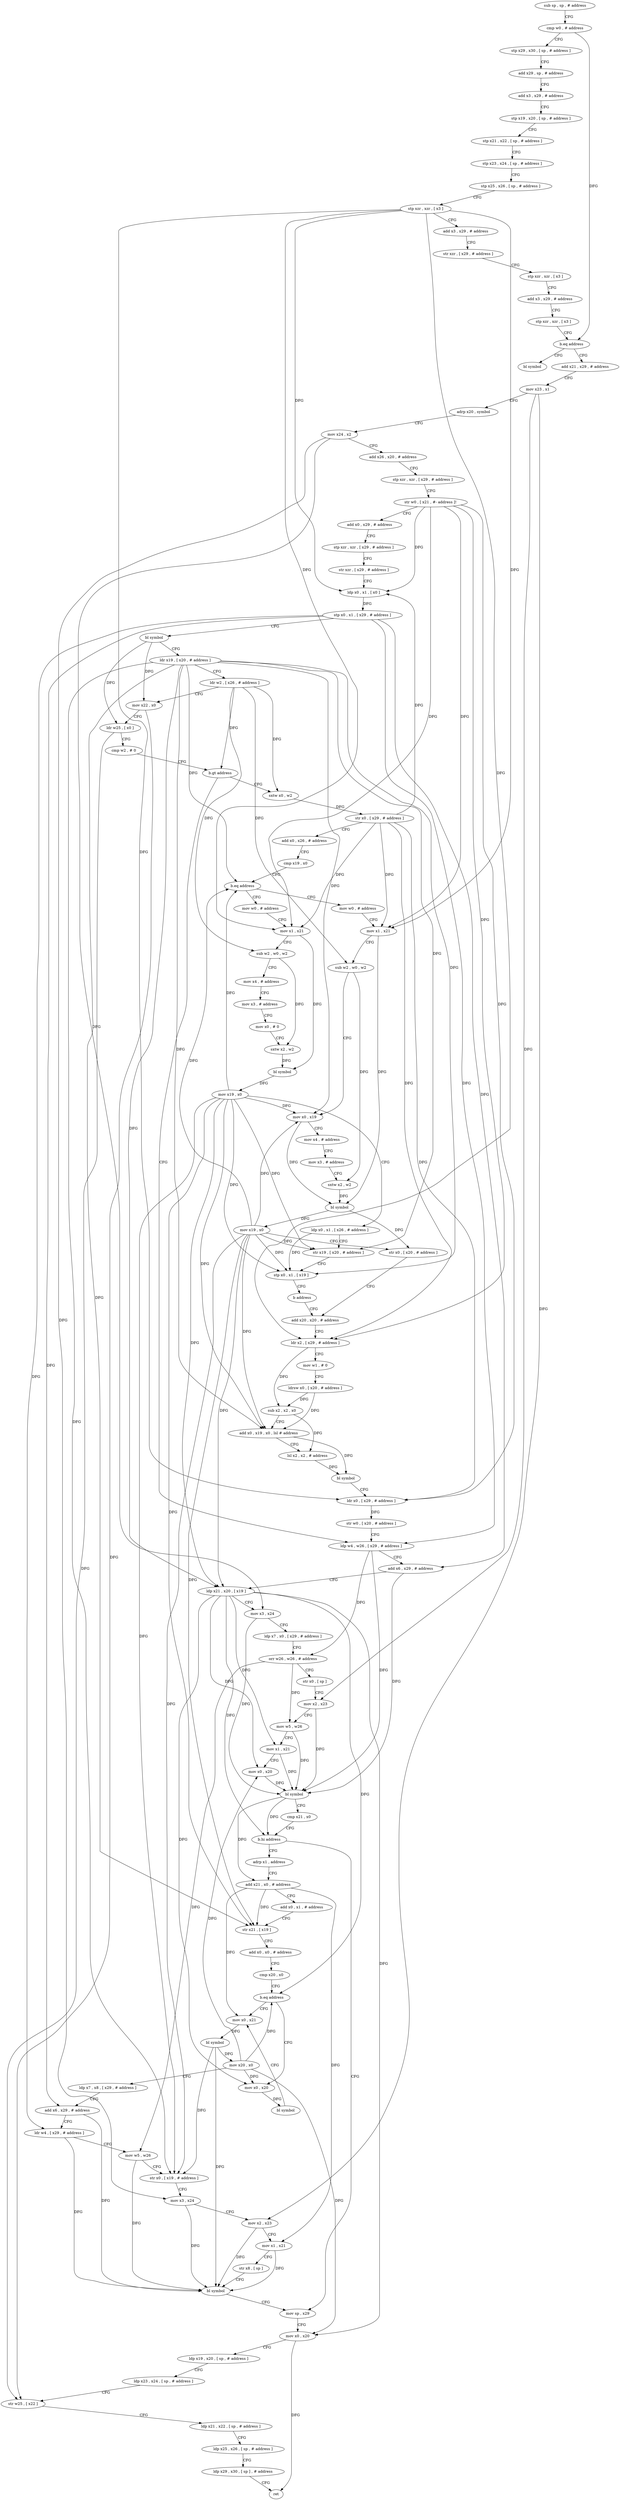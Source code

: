 digraph "func" {
"4350240" [label = "sub sp , sp , # address" ]
"4350244" [label = "cmp w0 , # address" ]
"4350248" [label = "stp x29 , x30 , [ sp , # address ]" ]
"4350252" [label = "add x29 , sp , # address" ]
"4350256" [label = "add x3 , x29 , # address" ]
"4350260" [label = "stp x19 , x20 , [ sp , # address ]" ]
"4350264" [label = "stp x21 , x22 , [ sp , # address ]" ]
"4350268" [label = "stp x23 , x24 , [ sp , # address ]" ]
"4350272" [label = "stp x25 , x26 , [ sp , # address ]" ]
"4350276" [label = "stp xzr , xzr , [ x3 ]" ]
"4350280" [label = "add x3 , x29 , # address" ]
"4350284" [label = "str xzr , [ x29 , # address ]" ]
"4350288" [label = "stp xzr , xzr , [ x3 ]" ]
"4350292" [label = "add x3 , x29 , # address" ]
"4350296" [label = "stp xzr , xzr , [ x3 ]" ]
"4350300" [label = "b.eq address" ]
"4350716" [label = "bl symbol" ]
"4350304" [label = "add x21 , x29 , # address" ]
"4350308" [label = "mov x23 , x1" ]
"4350312" [label = "adrp x20 , symbol" ]
"4350316" [label = "mov x24 , x2" ]
"4350320" [label = "add x26 , x20 , # address" ]
"4350324" [label = "stp xzr , xzr , [ x29 , # address ]" ]
"4350328" [label = "str w0 , [ x21 , #- address ]!" ]
"4350332" [label = "add x0 , x29 , # address" ]
"4350336" [label = "stp xzr , xzr , [ x29 , # address ]" ]
"4350340" [label = "str xzr , [ x29 , # address ]" ]
"4350344" [label = "ldp x0 , x1 , [ x0 ]" ]
"4350348" [label = "stp x0 , x1 , [ x29 , # address ]" ]
"4350352" [label = "bl symbol" ]
"4350356" [label = "ldr x19 , [ x20 , # address ]" ]
"4350360" [label = "ldr w2 , [ x26 , # address ]" ]
"4350364" [label = "mov x22 , x0" ]
"4350368" [label = "ldr w25 , [ x0 ]" ]
"4350372" [label = "cmp w2 , # 0" ]
"4350376" [label = "b.gt address" ]
"4350480" [label = "ldp w4 , w26 , [ x29 , # address ]" ]
"4350380" [label = "sxtw x0 , w2" ]
"4350484" [label = "add x6 , x29 , # address" ]
"4350488" [label = "ldp x21 , x20 , [ x19 ]" ]
"4350492" [label = "mov x3 , x24" ]
"4350496" [label = "ldp x7 , x0 , [ x29 , # address ]" ]
"4350500" [label = "orr w26 , w26 , # address" ]
"4350504" [label = "str x0 , [ sp ]" ]
"4350508" [label = "mov x2 , x23" ]
"4350512" [label = "mov w5 , w26" ]
"4350516" [label = "mov x1 , x21" ]
"4350520" [label = "mov x0 , x20" ]
"4350524" [label = "bl symbol" ]
"4350528" [label = "cmp x21 , x0" ]
"4350532" [label = "b.hi address" ]
"4350624" [label = "mov sp , x29" ]
"4350536" [label = "adrp x1 , address" ]
"4350384" [label = "str x0 , [ x29 , # address ]" ]
"4350388" [label = "add x0 , x26 , # address" ]
"4350392" [label = "cmp x19 , x0" ]
"4350396" [label = "b.eq address" ]
"4350664" [label = "mov w0 , # address" ]
"4350400" [label = "mov w0 , # address" ]
"4350628" [label = "mov x0 , x20" ]
"4350632" [label = "ldp x19 , x20 , [ sp , # address ]" ]
"4350636" [label = "ldp x23 , x24 , [ sp , # address ]" ]
"4350640" [label = "str w25 , [ x22 ]" ]
"4350644" [label = "ldp x21 , x22 , [ sp , # address ]" ]
"4350648" [label = "ldp x25 , x26 , [ sp , # address ]" ]
"4350652" [label = "ldp x29 , x30 , [ sp ] , # address" ]
"4350656" [label = "ret" ]
"4350540" [label = "add x21 , x0 , # address" ]
"4350544" [label = "add x0 , x1 , # address" ]
"4350548" [label = "str x21 , [ x19 ]" ]
"4350552" [label = "add x0 , x0 , # address" ]
"4350556" [label = "cmp x20 , x0" ]
"4350560" [label = "b.eq address" ]
"4350572" [label = "mov x0 , x21" ]
"4350564" [label = "mov x0 , x20" ]
"4350668" [label = "mov x1 , x21" ]
"4350672" [label = "sub w2 , w0 , w2" ]
"4350676" [label = "mov x4 , # address" ]
"4350680" [label = "mov x3 , # address" ]
"4350684" [label = "mov x0 , # 0" ]
"4350688" [label = "sxtw x2 , w2" ]
"4350692" [label = "bl symbol" ]
"4350696" [label = "mov x19 , x0" ]
"4350700" [label = "ldp x0 , x1 , [ x26 , # address ]" ]
"4350704" [label = "str x19 , [ x20 , # address ]" ]
"4350708" [label = "stp x0 , x1 , [ x19 ]" ]
"4350712" [label = "b address" ]
"4350440" [label = "add x20 , x20 , # address" ]
"4350404" [label = "mov x1 , x21" ]
"4350408" [label = "sub w2 , w0 , w2" ]
"4350412" [label = "mov x0 , x19" ]
"4350416" [label = "mov x4 , # address" ]
"4350420" [label = "mov x3 , # address" ]
"4350424" [label = "sxtw x2 , w2" ]
"4350428" [label = "bl symbol" ]
"4350432" [label = "mov x19 , x0" ]
"4350436" [label = "str x0 , [ x20 , # address ]" ]
"4350576" [label = "bl symbol" ]
"4350580" [label = "mov x20 , x0" ]
"4350584" [label = "ldp x7 , x8 , [ x29 , # address ]" ]
"4350588" [label = "add x6 , x29 , # address" ]
"4350592" [label = "ldr w4 , [ x29 , # address ]" ]
"4350596" [label = "mov w5 , w26" ]
"4350600" [label = "str x0 , [ x19 , # address ]" ]
"4350604" [label = "mov x3 , x24" ]
"4350608" [label = "mov x2 , x23" ]
"4350612" [label = "mov x1 , x21" ]
"4350616" [label = "str x8 , [ sp ]" ]
"4350620" [label = "bl symbol" ]
"4350568" [label = "bl symbol" ]
"4350444" [label = "ldr x2 , [ x29 , # address ]" ]
"4350448" [label = "mov w1 , # 0" ]
"4350452" [label = "ldrsw x0 , [ x20 , # address ]" ]
"4350456" [label = "sub x2 , x2 , x0" ]
"4350460" [label = "add x0 , x19 , x0 , lsl # address" ]
"4350464" [label = "lsl x2 , x2 , # address" ]
"4350468" [label = "bl symbol" ]
"4350472" [label = "ldr x0 , [ x29 , # address ]" ]
"4350476" [label = "str w0 , [ x20 , # address ]" ]
"4350240" -> "4350244" [ label = "CFG" ]
"4350244" -> "4350248" [ label = "CFG" ]
"4350244" -> "4350300" [ label = "DFG" ]
"4350248" -> "4350252" [ label = "CFG" ]
"4350252" -> "4350256" [ label = "CFG" ]
"4350256" -> "4350260" [ label = "CFG" ]
"4350260" -> "4350264" [ label = "CFG" ]
"4350264" -> "4350268" [ label = "CFG" ]
"4350268" -> "4350272" [ label = "CFG" ]
"4350272" -> "4350276" [ label = "CFG" ]
"4350276" -> "4350280" [ label = "CFG" ]
"4350276" -> "4350344" [ label = "DFG" ]
"4350276" -> "4350444" [ label = "DFG" ]
"4350276" -> "4350472" [ label = "DFG" ]
"4350276" -> "4350668" [ label = "DFG" ]
"4350276" -> "4350404" [ label = "DFG" ]
"4350280" -> "4350284" [ label = "CFG" ]
"4350284" -> "4350288" [ label = "CFG" ]
"4350288" -> "4350292" [ label = "CFG" ]
"4350292" -> "4350296" [ label = "CFG" ]
"4350296" -> "4350300" [ label = "CFG" ]
"4350300" -> "4350716" [ label = "CFG" ]
"4350300" -> "4350304" [ label = "CFG" ]
"4350304" -> "4350308" [ label = "CFG" ]
"4350308" -> "4350312" [ label = "CFG" ]
"4350308" -> "4350508" [ label = "DFG" ]
"4350308" -> "4350608" [ label = "DFG" ]
"4350312" -> "4350316" [ label = "CFG" ]
"4350316" -> "4350320" [ label = "CFG" ]
"4350316" -> "4350492" [ label = "DFG" ]
"4350316" -> "4350604" [ label = "DFG" ]
"4350320" -> "4350324" [ label = "CFG" ]
"4350324" -> "4350328" [ label = "CFG" ]
"4350328" -> "4350332" [ label = "CFG" ]
"4350328" -> "4350344" [ label = "DFG" ]
"4350328" -> "4350668" [ label = "DFG" ]
"4350328" -> "4350404" [ label = "DFG" ]
"4350328" -> "4350444" [ label = "DFG" ]
"4350328" -> "4350472" [ label = "DFG" ]
"4350332" -> "4350336" [ label = "CFG" ]
"4350336" -> "4350340" [ label = "CFG" ]
"4350340" -> "4350344" [ label = "CFG" ]
"4350344" -> "4350348" [ label = "DFG" ]
"4350348" -> "4350352" [ label = "CFG" ]
"4350348" -> "4350480" [ label = "DFG" ]
"4350348" -> "4350592" [ label = "DFG" ]
"4350348" -> "4350484" [ label = "DFG" ]
"4350348" -> "4350588" [ label = "DFG" ]
"4350352" -> "4350356" [ label = "CFG" ]
"4350352" -> "4350364" [ label = "DFG" ]
"4350352" -> "4350368" [ label = "DFG" ]
"4350356" -> "4350360" [ label = "CFG" ]
"4350356" -> "4350488" [ label = "DFG" ]
"4350356" -> "4350396" [ label = "DFG" ]
"4350356" -> "4350548" [ label = "DFG" ]
"4350356" -> "4350704" [ label = "DFG" ]
"4350356" -> "4350708" [ label = "DFG" ]
"4350356" -> "4350412" [ label = "DFG" ]
"4350356" -> "4350600" [ label = "DFG" ]
"4350356" -> "4350460" [ label = "DFG" ]
"4350360" -> "4350364" [ label = "CFG" ]
"4350360" -> "4350376" [ label = "DFG" ]
"4350360" -> "4350380" [ label = "DFG" ]
"4350360" -> "4350672" [ label = "DFG" ]
"4350360" -> "4350408" [ label = "DFG" ]
"4350364" -> "4350368" [ label = "CFG" ]
"4350364" -> "4350640" [ label = "DFG" ]
"4350368" -> "4350372" [ label = "CFG" ]
"4350368" -> "4350640" [ label = "DFG" ]
"4350372" -> "4350376" [ label = "CFG" ]
"4350376" -> "4350480" [ label = "CFG" ]
"4350376" -> "4350380" [ label = "CFG" ]
"4350480" -> "4350484" [ label = "CFG" ]
"4350480" -> "4350524" [ label = "DFG" ]
"4350480" -> "4350500" [ label = "DFG" ]
"4350380" -> "4350384" [ label = "DFG" ]
"4350484" -> "4350488" [ label = "CFG" ]
"4350484" -> "4350524" [ label = "DFG" ]
"4350488" -> "4350492" [ label = "CFG" ]
"4350488" -> "4350516" [ label = "DFG" ]
"4350488" -> "4350532" [ label = "DFG" ]
"4350488" -> "4350520" [ label = "DFG" ]
"4350488" -> "4350628" [ label = "DFG" ]
"4350488" -> "4350560" [ label = "DFG" ]
"4350488" -> "4350564" [ label = "DFG" ]
"4350492" -> "4350496" [ label = "CFG" ]
"4350492" -> "4350524" [ label = "DFG" ]
"4350496" -> "4350500" [ label = "CFG" ]
"4350500" -> "4350504" [ label = "CFG" ]
"4350500" -> "4350512" [ label = "DFG" ]
"4350500" -> "4350596" [ label = "DFG" ]
"4350504" -> "4350508" [ label = "CFG" ]
"4350508" -> "4350512" [ label = "CFG" ]
"4350508" -> "4350524" [ label = "DFG" ]
"4350512" -> "4350516" [ label = "CFG" ]
"4350512" -> "4350524" [ label = "DFG" ]
"4350516" -> "4350520" [ label = "CFG" ]
"4350516" -> "4350524" [ label = "DFG" ]
"4350520" -> "4350524" [ label = "DFG" ]
"4350524" -> "4350528" [ label = "CFG" ]
"4350524" -> "4350532" [ label = "DFG" ]
"4350524" -> "4350540" [ label = "DFG" ]
"4350528" -> "4350532" [ label = "CFG" ]
"4350532" -> "4350624" [ label = "CFG" ]
"4350532" -> "4350536" [ label = "CFG" ]
"4350624" -> "4350628" [ label = "CFG" ]
"4350536" -> "4350540" [ label = "CFG" ]
"4350384" -> "4350388" [ label = "CFG" ]
"4350384" -> "4350344" [ label = "DFG" ]
"4350384" -> "4350444" [ label = "DFG" ]
"4350384" -> "4350472" [ label = "DFG" ]
"4350384" -> "4350668" [ label = "DFG" ]
"4350384" -> "4350404" [ label = "DFG" ]
"4350388" -> "4350392" [ label = "CFG" ]
"4350392" -> "4350396" [ label = "CFG" ]
"4350396" -> "4350664" [ label = "CFG" ]
"4350396" -> "4350400" [ label = "CFG" ]
"4350664" -> "4350668" [ label = "CFG" ]
"4350400" -> "4350404" [ label = "CFG" ]
"4350628" -> "4350632" [ label = "CFG" ]
"4350628" -> "4350656" [ label = "DFG" ]
"4350632" -> "4350636" [ label = "CFG" ]
"4350636" -> "4350640" [ label = "CFG" ]
"4350640" -> "4350644" [ label = "CFG" ]
"4350644" -> "4350648" [ label = "CFG" ]
"4350648" -> "4350652" [ label = "CFG" ]
"4350652" -> "4350656" [ label = "CFG" ]
"4350540" -> "4350544" [ label = "CFG" ]
"4350540" -> "4350548" [ label = "DFG" ]
"4350540" -> "4350572" [ label = "DFG" ]
"4350540" -> "4350612" [ label = "DFG" ]
"4350544" -> "4350548" [ label = "CFG" ]
"4350548" -> "4350552" [ label = "CFG" ]
"4350552" -> "4350556" [ label = "CFG" ]
"4350556" -> "4350560" [ label = "CFG" ]
"4350560" -> "4350572" [ label = "CFG" ]
"4350560" -> "4350564" [ label = "CFG" ]
"4350572" -> "4350576" [ label = "DFG" ]
"4350564" -> "4350568" [ label = "DFG" ]
"4350668" -> "4350672" [ label = "CFG" ]
"4350668" -> "4350692" [ label = "DFG" ]
"4350672" -> "4350676" [ label = "CFG" ]
"4350672" -> "4350688" [ label = "DFG" ]
"4350676" -> "4350680" [ label = "CFG" ]
"4350680" -> "4350684" [ label = "CFG" ]
"4350684" -> "4350688" [ label = "CFG" ]
"4350688" -> "4350692" [ label = "DFG" ]
"4350692" -> "4350696" [ label = "DFG" ]
"4350696" -> "4350700" [ label = "CFG" ]
"4350696" -> "4350488" [ label = "DFG" ]
"4350696" -> "4350396" [ label = "DFG" ]
"4350696" -> "4350548" [ label = "DFG" ]
"4350696" -> "4350704" [ label = "DFG" ]
"4350696" -> "4350708" [ label = "DFG" ]
"4350696" -> "4350412" [ label = "DFG" ]
"4350696" -> "4350600" [ label = "DFG" ]
"4350696" -> "4350460" [ label = "DFG" ]
"4350700" -> "4350704" [ label = "CFG" ]
"4350700" -> "4350708" [ label = "DFG" ]
"4350704" -> "4350708" [ label = "CFG" ]
"4350708" -> "4350712" [ label = "CFG" ]
"4350712" -> "4350440" [ label = "CFG" ]
"4350440" -> "4350444" [ label = "CFG" ]
"4350404" -> "4350408" [ label = "CFG" ]
"4350404" -> "4350428" [ label = "DFG" ]
"4350408" -> "4350412" [ label = "CFG" ]
"4350408" -> "4350424" [ label = "DFG" ]
"4350412" -> "4350416" [ label = "CFG" ]
"4350412" -> "4350428" [ label = "DFG" ]
"4350416" -> "4350420" [ label = "CFG" ]
"4350420" -> "4350424" [ label = "CFG" ]
"4350424" -> "4350428" [ label = "DFG" ]
"4350428" -> "4350432" [ label = "DFG" ]
"4350428" -> "4350436" [ label = "DFG" ]
"4350432" -> "4350436" [ label = "CFG" ]
"4350432" -> "4350488" [ label = "DFG" ]
"4350432" -> "4350396" [ label = "DFG" ]
"4350432" -> "4350704" [ label = "DFG" ]
"4350432" -> "4350412" [ label = "DFG" ]
"4350432" -> "4350548" [ label = "DFG" ]
"4350432" -> "4350708" [ label = "DFG" ]
"4350432" -> "4350600" [ label = "DFG" ]
"4350432" -> "4350460" [ label = "DFG" ]
"4350436" -> "4350440" [ label = "CFG" ]
"4350576" -> "4350580" [ label = "DFG" ]
"4350576" -> "4350600" [ label = "DFG" ]
"4350576" -> "4350620" [ label = "DFG" ]
"4350580" -> "4350584" [ label = "CFG" ]
"4350580" -> "4350520" [ label = "DFG" ]
"4350580" -> "4350628" [ label = "DFG" ]
"4350580" -> "4350560" [ label = "DFG" ]
"4350580" -> "4350564" [ label = "DFG" ]
"4350584" -> "4350588" [ label = "CFG" ]
"4350588" -> "4350592" [ label = "CFG" ]
"4350588" -> "4350620" [ label = "DFG" ]
"4350592" -> "4350596" [ label = "CFG" ]
"4350592" -> "4350620" [ label = "DFG" ]
"4350596" -> "4350600" [ label = "CFG" ]
"4350596" -> "4350620" [ label = "DFG" ]
"4350600" -> "4350604" [ label = "CFG" ]
"4350604" -> "4350608" [ label = "CFG" ]
"4350604" -> "4350620" [ label = "DFG" ]
"4350608" -> "4350612" [ label = "CFG" ]
"4350608" -> "4350620" [ label = "DFG" ]
"4350612" -> "4350616" [ label = "CFG" ]
"4350612" -> "4350620" [ label = "DFG" ]
"4350616" -> "4350620" [ label = "CFG" ]
"4350620" -> "4350624" [ label = "CFG" ]
"4350568" -> "4350572" [ label = "CFG" ]
"4350444" -> "4350448" [ label = "CFG" ]
"4350444" -> "4350456" [ label = "DFG" ]
"4350448" -> "4350452" [ label = "CFG" ]
"4350452" -> "4350456" [ label = "DFG" ]
"4350452" -> "4350460" [ label = "DFG" ]
"4350456" -> "4350460" [ label = "CFG" ]
"4350456" -> "4350464" [ label = "DFG" ]
"4350460" -> "4350464" [ label = "CFG" ]
"4350460" -> "4350468" [ label = "DFG" ]
"4350464" -> "4350468" [ label = "DFG" ]
"4350468" -> "4350472" [ label = "CFG" ]
"4350472" -> "4350476" [ label = "DFG" ]
"4350476" -> "4350480" [ label = "CFG" ]
}
